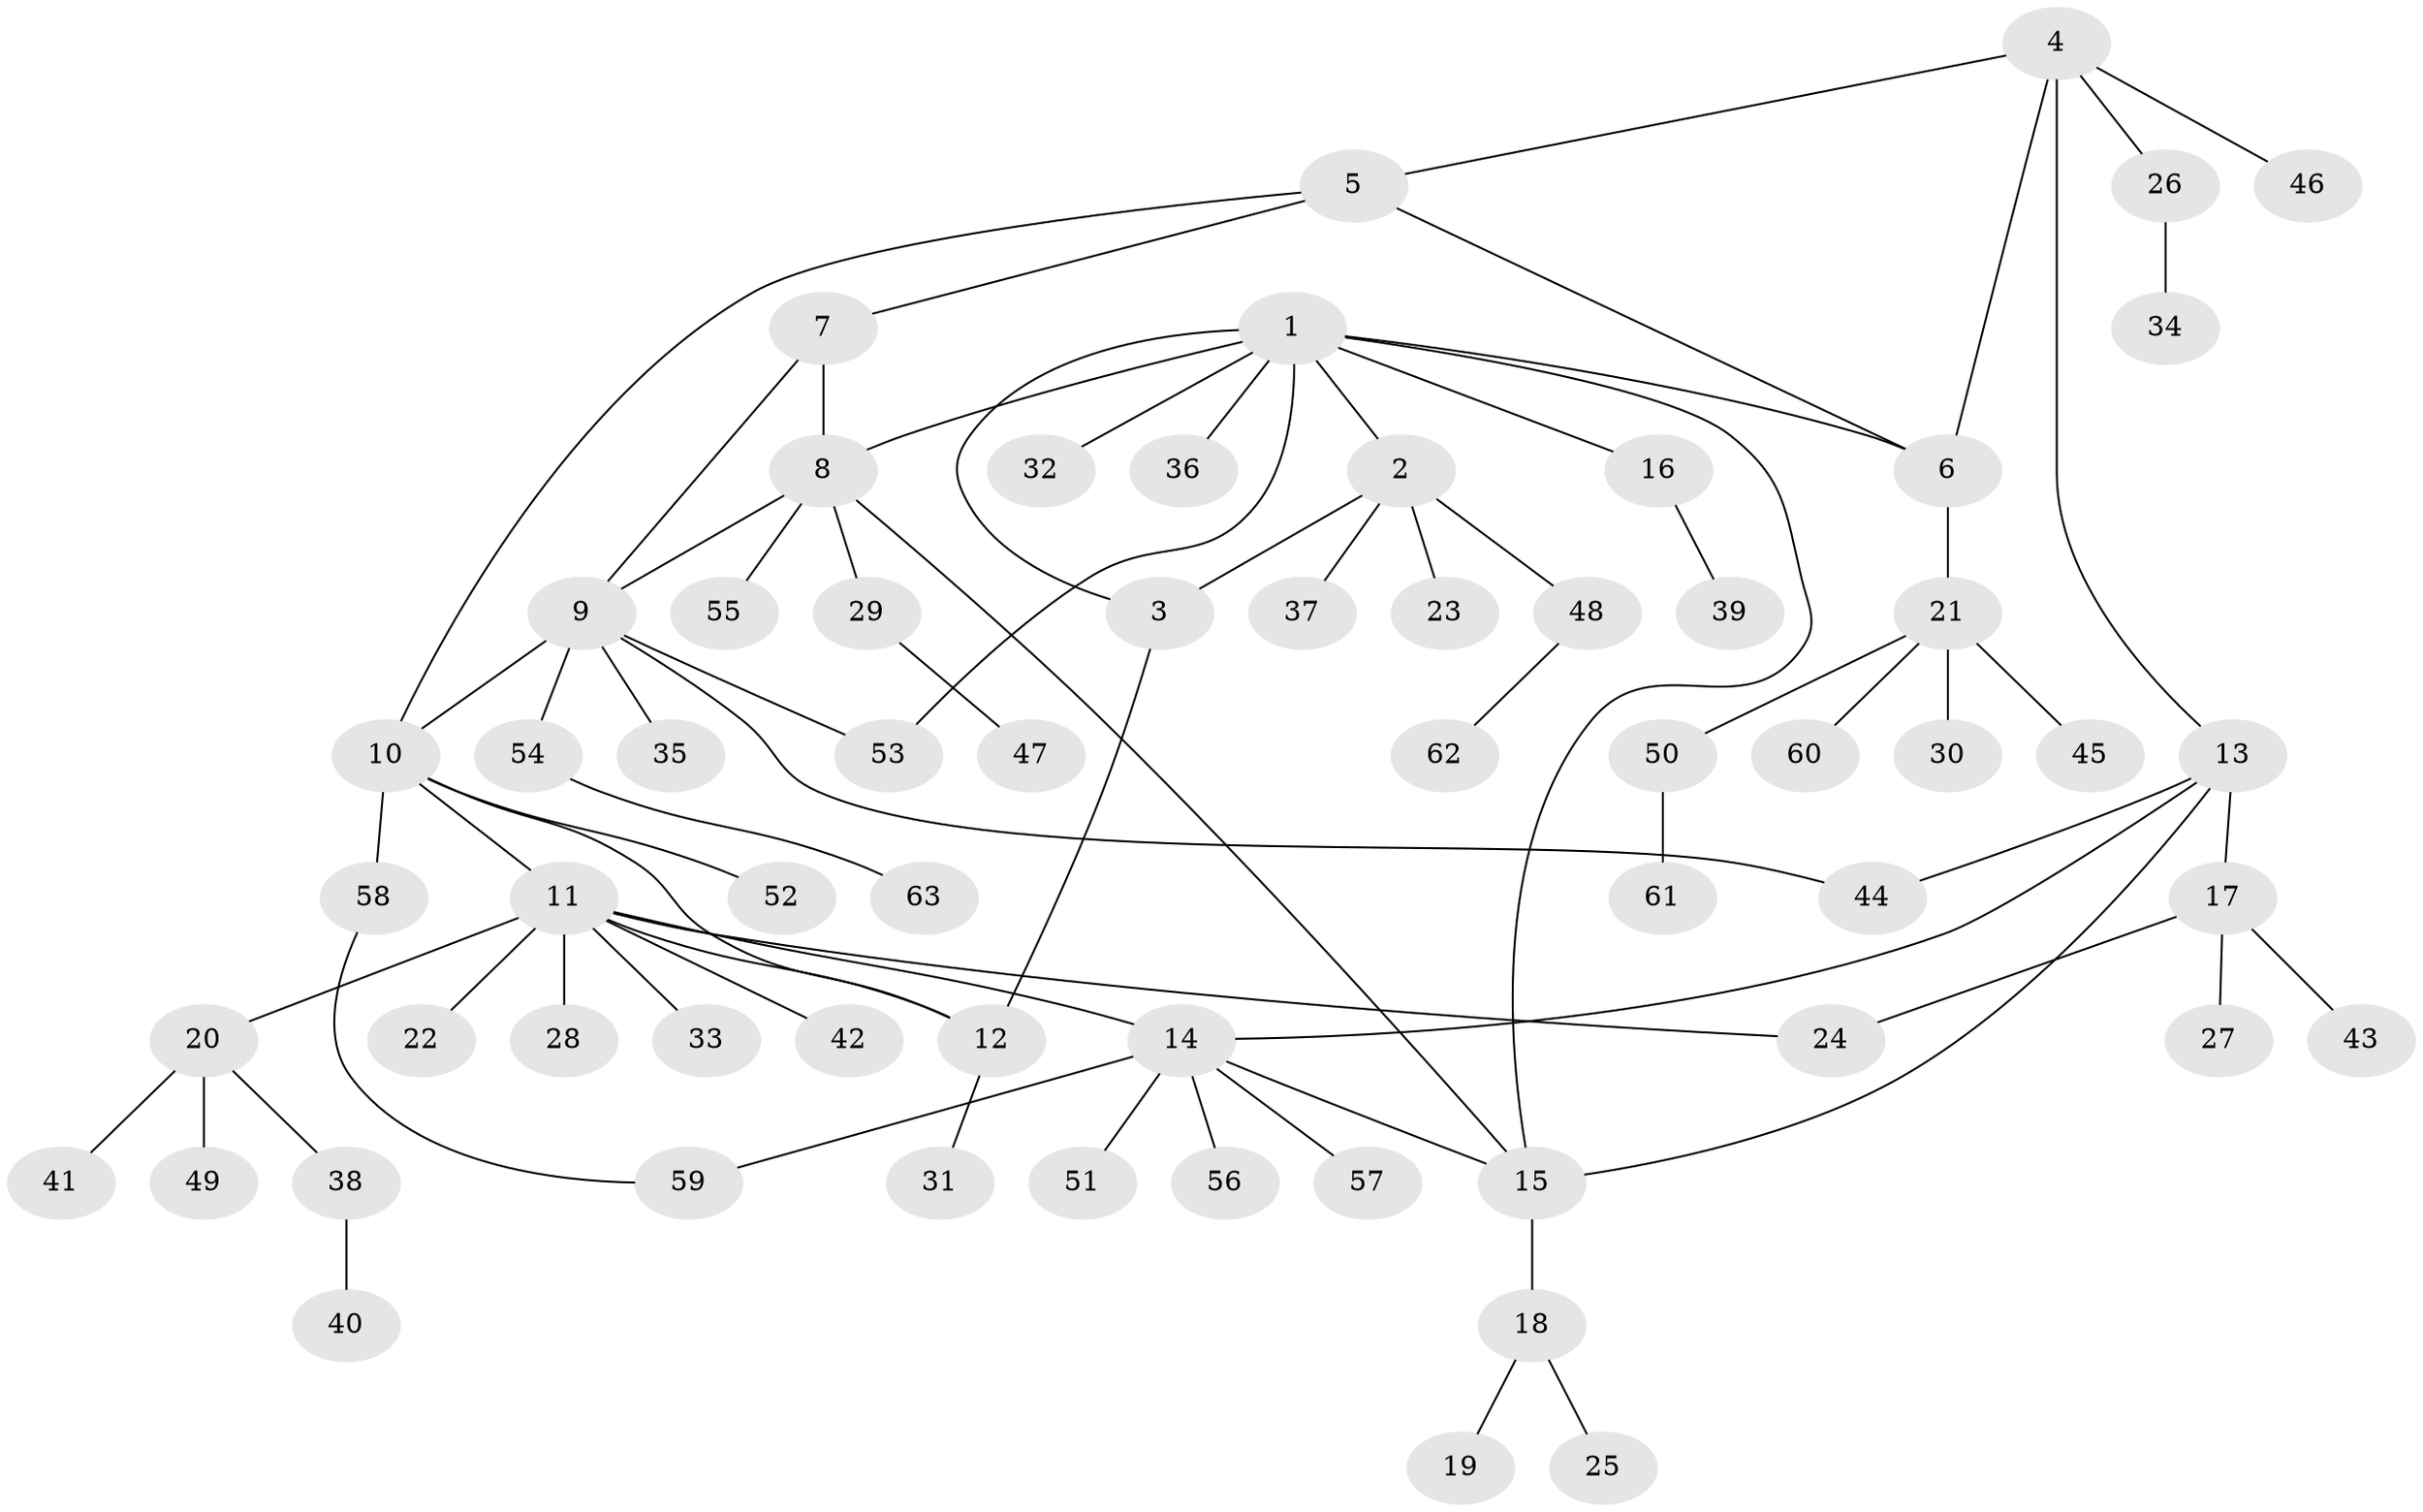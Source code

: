 // coarse degree distribution, {6: 0.1111111111111111, 7: 0.1111111111111111, 3: 0.05555555555555555, 1: 0.7222222222222222}
// Generated by graph-tools (version 1.1) at 2025/19/03/04/25 18:19:48]
// undirected, 63 vertices, 77 edges
graph export_dot {
graph [start="1"]
  node [color=gray90,style=filled];
  1;
  2;
  3;
  4;
  5;
  6;
  7;
  8;
  9;
  10;
  11;
  12;
  13;
  14;
  15;
  16;
  17;
  18;
  19;
  20;
  21;
  22;
  23;
  24;
  25;
  26;
  27;
  28;
  29;
  30;
  31;
  32;
  33;
  34;
  35;
  36;
  37;
  38;
  39;
  40;
  41;
  42;
  43;
  44;
  45;
  46;
  47;
  48;
  49;
  50;
  51;
  52;
  53;
  54;
  55;
  56;
  57;
  58;
  59;
  60;
  61;
  62;
  63;
  1 -- 2;
  1 -- 3;
  1 -- 6;
  1 -- 8;
  1 -- 15;
  1 -- 16;
  1 -- 32;
  1 -- 36;
  1 -- 53;
  2 -- 3;
  2 -- 23;
  2 -- 37;
  2 -- 48;
  3 -- 12;
  4 -- 5;
  4 -- 6;
  4 -- 13;
  4 -- 26;
  4 -- 46;
  5 -- 6;
  5 -- 7;
  5 -- 10;
  6 -- 21;
  7 -- 8;
  7 -- 9;
  8 -- 9;
  8 -- 15;
  8 -- 29;
  8 -- 55;
  9 -- 10;
  9 -- 35;
  9 -- 44;
  9 -- 53;
  9 -- 54;
  10 -- 11;
  10 -- 12;
  10 -- 52;
  10 -- 58;
  11 -- 12;
  11 -- 14;
  11 -- 20;
  11 -- 22;
  11 -- 24;
  11 -- 28;
  11 -- 33;
  11 -- 42;
  12 -- 31;
  13 -- 14;
  13 -- 15;
  13 -- 17;
  13 -- 44;
  14 -- 15;
  14 -- 51;
  14 -- 56;
  14 -- 57;
  14 -- 59;
  15 -- 18;
  16 -- 39;
  17 -- 24;
  17 -- 27;
  17 -- 43;
  18 -- 19;
  18 -- 25;
  20 -- 38;
  20 -- 41;
  20 -- 49;
  21 -- 30;
  21 -- 45;
  21 -- 50;
  21 -- 60;
  26 -- 34;
  29 -- 47;
  38 -- 40;
  48 -- 62;
  50 -- 61;
  54 -- 63;
  58 -- 59;
}
